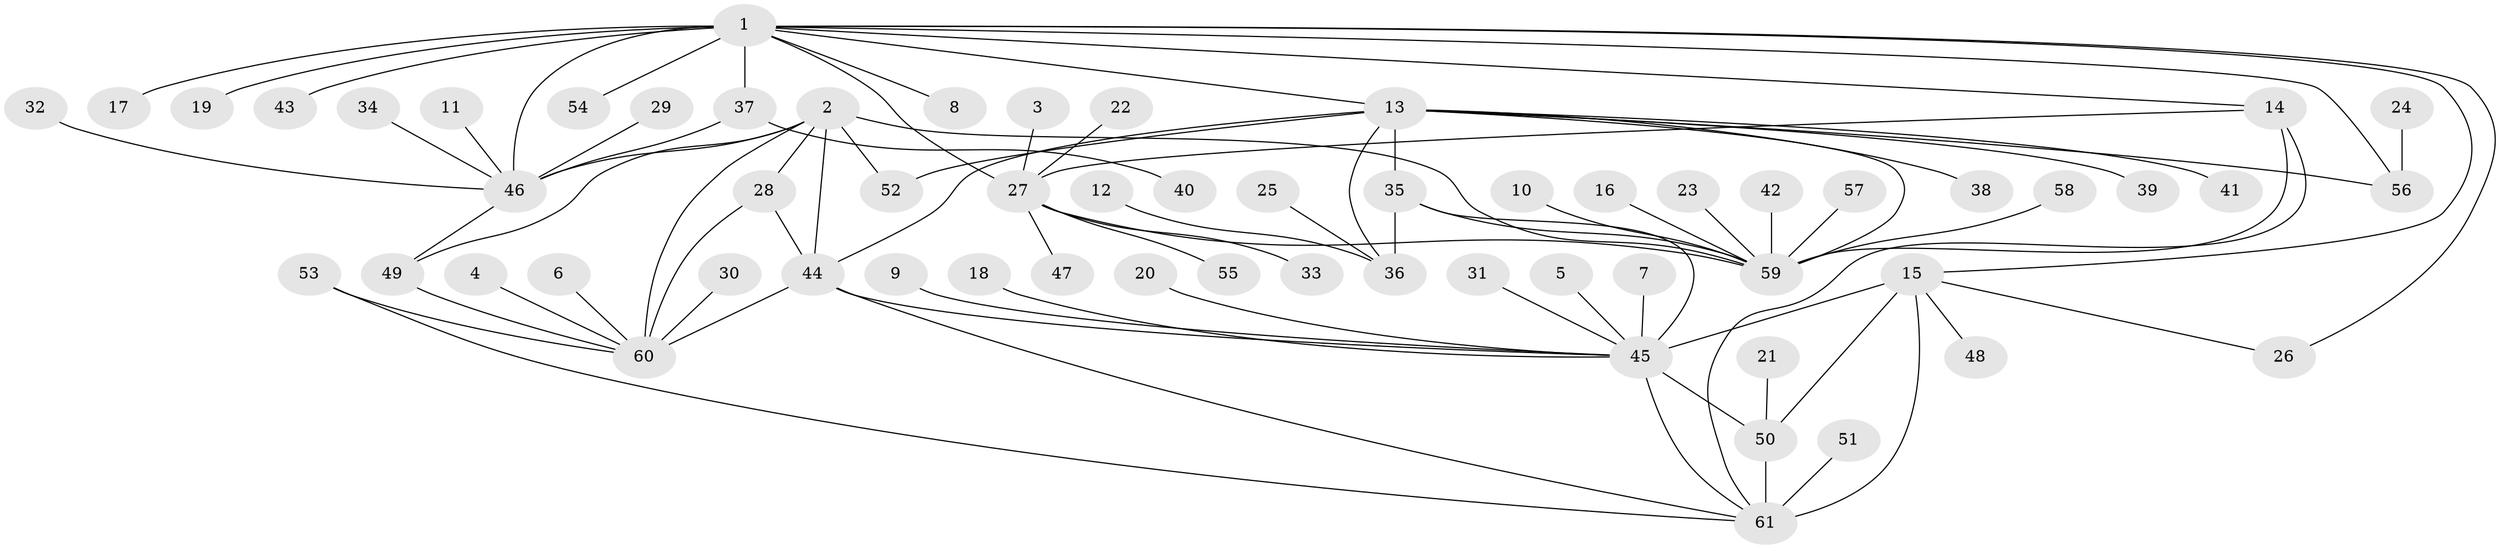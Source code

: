 // original degree distribution, {13: 0.01652892561983471, 6: 0.049586776859504134, 5: 0.024793388429752067, 8: 0.03305785123966942, 15: 0.01652892561983471, 7: 0.05785123966942149, 9: 0.024793388429752067, 10: 0.008264462809917356, 14: 0.008264462809917356, 12: 0.008264462809917356, 2: 0.1652892561983471, 1: 0.5537190082644629, 4: 0.01652892561983471, 3: 0.01652892561983471}
// Generated by graph-tools (version 1.1) at 2025/50/03/09/25 03:50:41]
// undirected, 61 vertices, 84 edges
graph export_dot {
graph [start="1"]
  node [color=gray90,style=filled];
  1;
  2;
  3;
  4;
  5;
  6;
  7;
  8;
  9;
  10;
  11;
  12;
  13;
  14;
  15;
  16;
  17;
  18;
  19;
  20;
  21;
  22;
  23;
  24;
  25;
  26;
  27;
  28;
  29;
  30;
  31;
  32;
  33;
  34;
  35;
  36;
  37;
  38;
  39;
  40;
  41;
  42;
  43;
  44;
  45;
  46;
  47;
  48;
  49;
  50;
  51;
  52;
  53;
  54;
  55;
  56;
  57;
  58;
  59;
  60;
  61;
  1 -- 8 [weight=1.0];
  1 -- 13 [weight=1.0];
  1 -- 14 [weight=1.0];
  1 -- 15 [weight=1.0];
  1 -- 17 [weight=1.0];
  1 -- 19 [weight=1.0];
  1 -- 26 [weight=1.0];
  1 -- 27 [weight=2.0];
  1 -- 37 [weight=4.0];
  1 -- 43 [weight=1.0];
  1 -- 46 [weight=4.0];
  1 -- 54 [weight=1.0];
  1 -- 56 [weight=1.0];
  2 -- 28 [weight=1.0];
  2 -- 44 [weight=3.0];
  2 -- 46 [weight=1.0];
  2 -- 49 [weight=1.0];
  2 -- 52 [weight=1.0];
  2 -- 59 [weight=1.0];
  2 -- 60 [weight=1.0];
  3 -- 27 [weight=1.0];
  4 -- 60 [weight=1.0];
  5 -- 45 [weight=1.0];
  6 -- 60 [weight=1.0];
  7 -- 45 [weight=1.0];
  9 -- 45 [weight=1.0];
  10 -- 59 [weight=1.0];
  11 -- 46 [weight=1.0];
  12 -- 36 [weight=1.0];
  13 -- 35 [weight=4.0];
  13 -- 36 [weight=1.0];
  13 -- 38 [weight=1.0];
  13 -- 39 [weight=1.0];
  13 -- 41 [weight=1.0];
  13 -- 44 [weight=1.0];
  13 -- 52 [weight=1.0];
  13 -- 56 [weight=1.0];
  13 -- 59 [weight=1.0];
  14 -- 27 [weight=1.0];
  14 -- 59 [weight=4.0];
  14 -- 61 [weight=1.0];
  15 -- 26 [weight=1.0];
  15 -- 45 [weight=2.0];
  15 -- 48 [weight=1.0];
  15 -- 50 [weight=2.0];
  15 -- 61 [weight=4.0];
  16 -- 59 [weight=1.0];
  18 -- 45 [weight=1.0];
  20 -- 45 [weight=1.0];
  21 -- 50 [weight=1.0];
  22 -- 27 [weight=1.0];
  23 -- 59 [weight=1.0];
  24 -- 56 [weight=1.0];
  25 -- 36 [weight=1.0];
  27 -- 33 [weight=1.0];
  27 -- 47 [weight=1.0];
  27 -- 55 [weight=1.0];
  27 -- 59 [weight=4.0];
  28 -- 44 [weight=3.0];
  28 -- 60 [weight=1.0];
  29 -- 46 [weight=1.0];
  30 -- 60 [weight=1.0];
  31 -- 45 [weight=1.0];
  32 -- 46 [weight=1.0];
  34 -- 46 [weight=1.0];
  35 -- 36 [weight=4.0];
  35 -- 45 [weight=1.0];
  35 -- 59 [weight=1.0];
  37 -- 40 [weight=1.0];
  37 -- 46 [weight=1.0];
  42 -- 59 [weight=1.0];
  44 -- 45 [weight=1.0];
  44 -- 60 [weight=3.0];
  44 -- 61 [weight=1.0];
  45 -- 50 [weight=1.0];
  45 -- 61 [weight=2.0];
  46 -- 49 [weight=1.0];
  49 -- 60 [weight=1.0];
  50 -- 61 [weight=2.0];
  51 -- 61 [weight=1.0];
  53 -- 60 [weight=1.0];
  53 -- 61 [weight=1.0];
  57 -- 59 [weight=1.0];
  58 -- 59 [weight=1.0];
}
